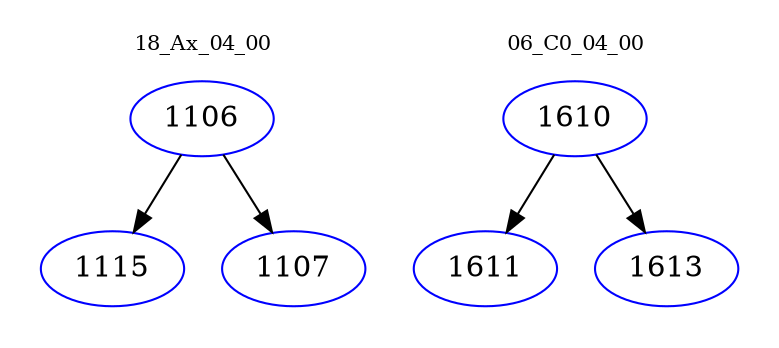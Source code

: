 digraph{
subgraph cluster_0 {
color = white
label = "18_Ax_04_00";
fontsize=10;
T0_1106 [label="1106", color="blue"]
T0_1106 -> T0_1115 [color="black"]
T0_1115 [label="1115", color="blue"]
T0_1106 -> T0_1107 [color="black"]
T0_1107 [label="1107", color="blue"]
}
subgraph cluster_1 {
color = white
label = "06_C0_04_00";
fontsize=10;
T1_1610 [label="1610", color="blue"]
T1_1610 -> T1_1611 [color="black"]
T1_1611 [label="1611", color="blue"]
T1_1610 -> T1_1613 [color="black"]
T1_1613 [label="1613", color="blue"]
}
}
